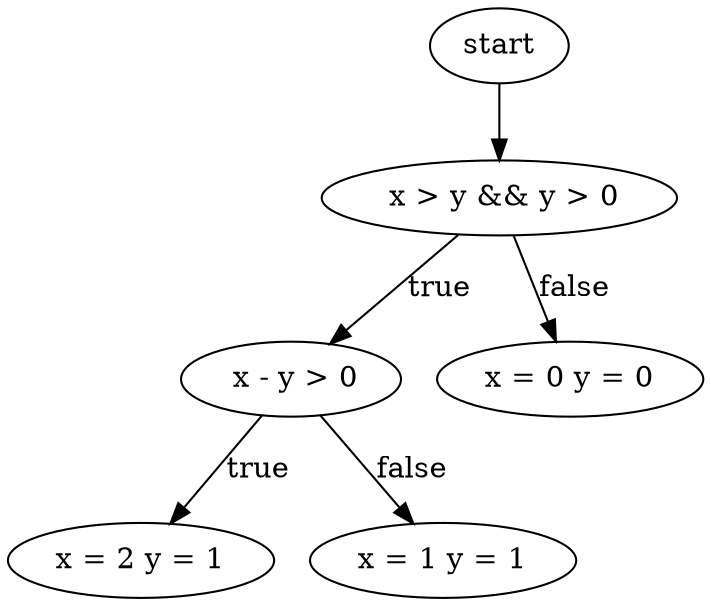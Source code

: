 digraph test0{
start -> node0;
node0 -> node1[label ="true"];
node0 -> node2[label = "false"];
node1 -> node3[label = "true"];
node1 -> node4[label = "false"];
start;
node0[label =" x > y && y > 0"];
node1[label =" x - y > 0"];
node2[label = "x = 0 y = 0"];
node3[label = "x = 2 y = 1"];
node4[label = "x = 1 y = 1"];
}